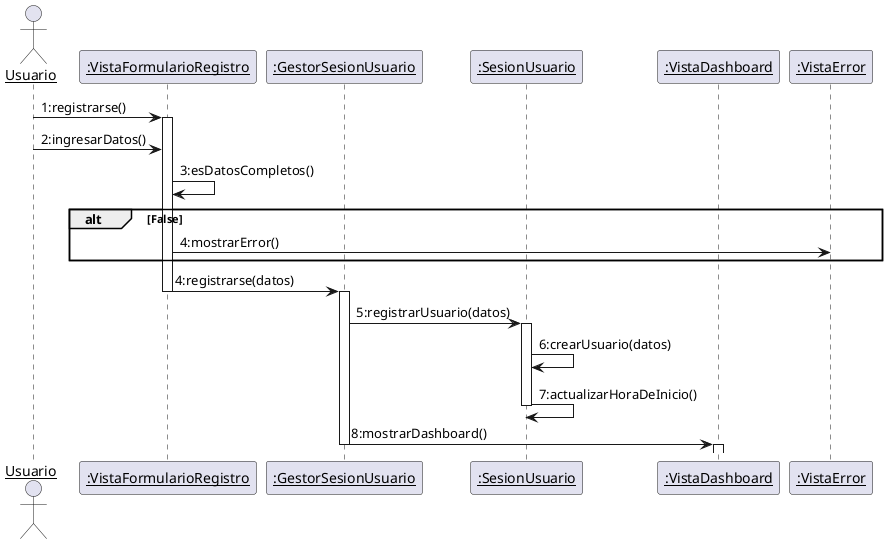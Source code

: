 @startuml DiagramaDeSecuenciaRegistrarse
skinparam sequenceParticipant underline

actor Usuario
participant ":VistaFormularioRegistro" as VistaFormularioRegistro
participant ":GestorSesionUsuario" as GestorSesionUsuario
participant ":SesionUsuario" as SesionUsuario
participant ":VistaDashboard" as VistaDashboard
participant ":VistaError" as VistaError


Usuario -> VistaFormularioRegistro : 1:registrarse()
activate VistaFormularioRegistro
Usuario -> VistaFormularioRegistro : 2:ingresarDatos()
VistaFormularioRegistro -> VistaFormularioRegistro : 3:esDatosCompletos()
alt False
VistaFormularioRegistro -> VistaError: 4:mostrarError()
end
VistaFormularioRegistro -> GestorSesionUsuario : 4:registrarse(datos)
deactivate VistaFormularioRegistro
activate GestorSesionUsuario
GestorSesionUsuario -> SesionUsuario : 5:registrarUsuario(datos)
activate SesionUsuario
SesionUsuario -> SesionUsuario : 6:crearUsuario(datos)
SesionUsuario -> SesionUsuario : 7:actualizarHoraDeInicio()
deactivate SesionUsuario
GestorSesionUsuario -> VistaDashboard : 8:mostrarDashboard()
deactivate GestorSesionUsuario
activate VistaDashboard
deactivate VistaDashboard


@enduml